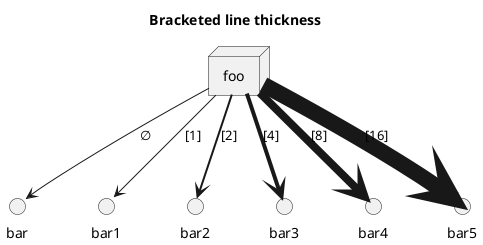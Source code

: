 {
  "sha1": "gh8s0gd9pzywc5ywropyh11pjoge81v",
  "insertion": {
    "when": "2024-06-01T09:03:07.759Z",
    "url": "https://forum.plantuml.net/15983/element-line-style-not-applied-in-usecase-diagram",
    "user": "plantuml@gmail.com"
  }
}
@startuml
title Bracketed line thickness
node foo
foo --> bar                 : ∅
foo -[thickness=1]-> bar1   : [1]
foo -[thickness=2]-> bar2   : [2]
foo -[thickness=4]-> bar3   : [4]
foo -[thickness=8]-> bar4   : [8]
foo -[thickness=16]-> bar5  : [16]
@enduml
